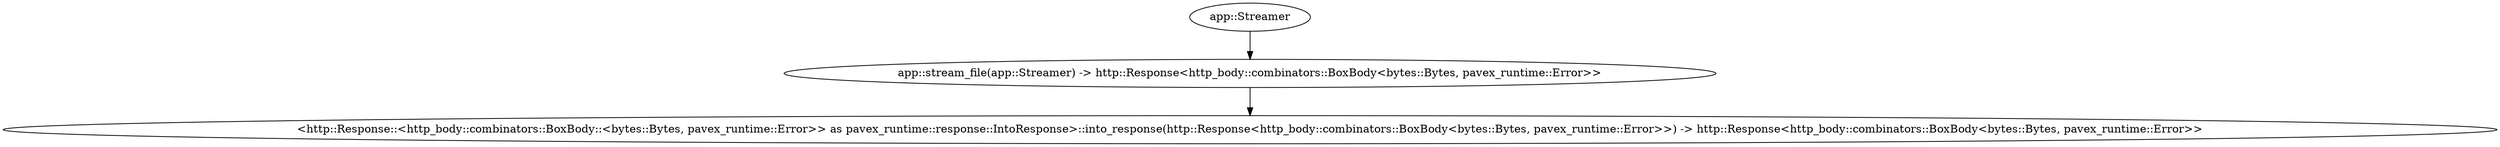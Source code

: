 digraph "GET /home" {
    0 [ label = "app::stream_file(app::Streamer) -> http::Response<http_body::combinators::BoxBody<bytes::Bytes, pavex_runtime::Error>>"]
    1 [ label = "app::Streamer"]
    2 [ label = "<http::Response::<http_body::combinators::BoxBody::<bytes::Bytes, pavex_runtime::Error>> as pavex_runtime::response::IntoResponse>::into_response(http::Response<http_body::combinators::BoxBody<bytes::Bytes, pavex_runtime::Error>>) -> http::Response<http_body::combinators::BoxBody<bytes::Bytes, pavex_runtime::Error>>"]
    1 -> 0 [ ]
    0 -> 2 [ ]
}
digraph app_state {
    0 [ label = "crate::ApplicationState(app::Streamer) -> crate::ApplicationState"]
    1 [ label = "app::streamer() -> app::Streamer"]
    1 -> 0 [ ]
}